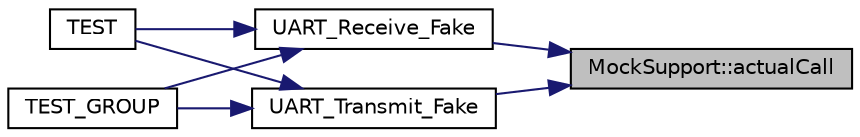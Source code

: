 digraph "MockSupport::actualCall"
{
 // LATEX_PDF_SIZE
  edge [fontname="Helvetica",fontsize="10",labelfontname="Helvetica",labelfontsize="10"];
  node [fontname="Helvetica",fontsize="10",shape=record];
  rankdir="RL";
  Node1 [label="MockSupport::actualCall",height=0.2,width=0.4,color="black", fillcolor="grey75", style="filled", fontcolor="black",tooltip=" "];
  Node1 -> Node2 [dir="back",color="midnightblue",fontsize="10",style="solid",fontname="Helvetica"];
  Node2 [label="UART_Receive_Fake",height=0.2,width=0.4,color="black", fillcolor="white", style="filled",URL="$tests_8cpp.html#acf76c5b0edb3199a18922c1070e3ff03",tooltip=" "];
  Node2 -> Node3 [dir="back",color="midnightblue",fontsize="10",style="solid",fontname="Helvetica"];
  Node3 [label="TEST",height=0.2,width=0.4,color="black", fillcolor="white", style="filled",URL="$tests_8cpp.html#afbe867ad46a41156a4fe37bd09c760f3",tooltip=" "];
  Node2 -> Node4 [dir="back",color="midnightblue",fontsize="10",style="solid",fontname="Helvetica"];
  Node4 [label="TEST_GROUP",height=0.2,width=0.4,color="black", fillcolor="white", style="filled",URL="$tests_8cpp.html#a5f923491de9039ffd43a1b587dd5dd15",tooltip=" "];
  Node1 -> Node5 [dir="back",color="midnightblue",fontsize="10",style="solid",fontname="Helvetica"];
  Node5 [label="UART_Transmit_Fake",height=0.2,width=0.4,color="black", fillcolor="white", style="filled",URL="$tests_8cpp.html#a0c40f7ce2719c3896664064a66a1e1ba",tooltip=" "];
  Node5 -> Node3 [dir="back",color="midnightblue",fontsize="10",style="solid",fontname="Helvetica"];
  Node5 -> Node4 [dir="back",color="midnightblue",fontsize="10",style="solid",fontname="Helvetica"];
}
